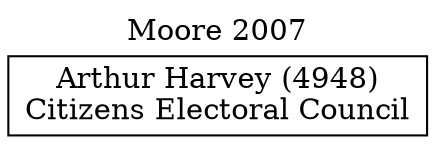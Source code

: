 // House preference flow
digraph "Arthur Harvey (4948)_Moore_2007" {
	graph [label="Moore 2007" labelloc=t mclimit=10]
	node [shape=box]
	"Arthur Harvey (4948)" [label="Arthur Harvey (4948)
Citizens Electoral Council"]
}
